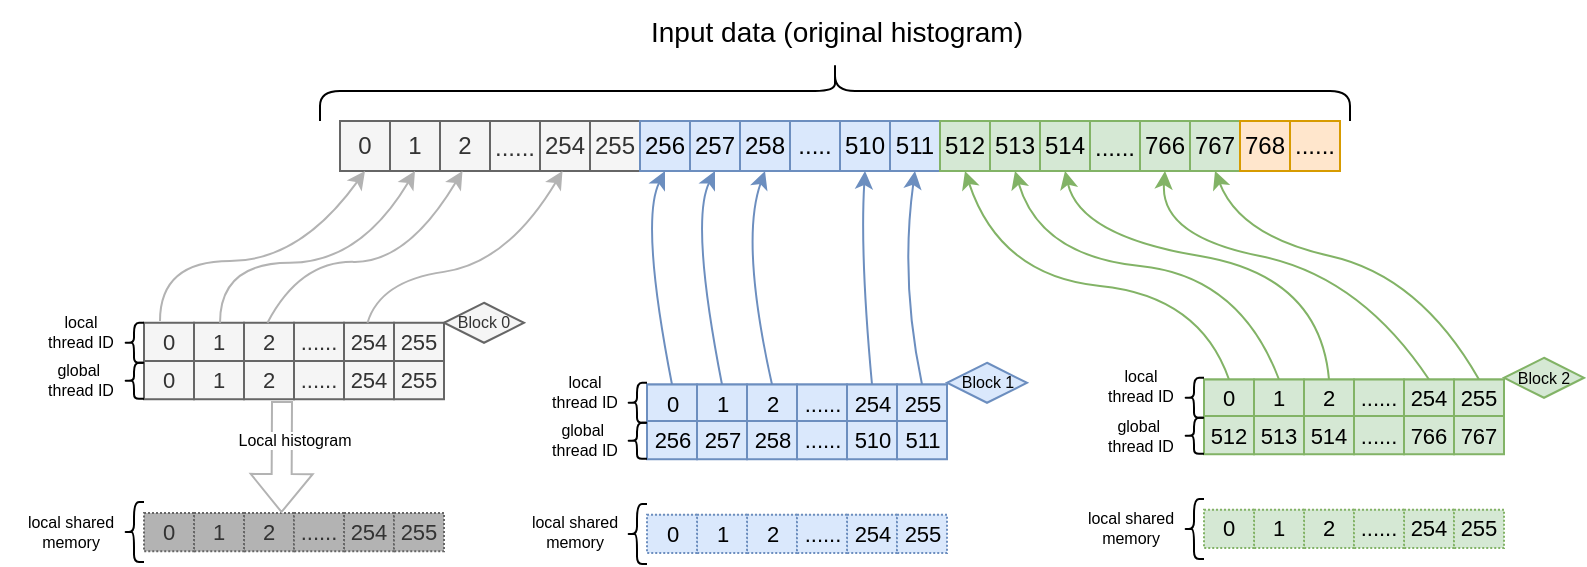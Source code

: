 <mxfile version="20.7.4" type="device"><diagram id="g8fCPnymmAl6bFuNVs0w" name="Page-1"><mxGraphModel dx="1221" dy="1207" grid="1" gridSize="10" guides="1" tooltips="1" connect="1" arrows="1" fold="1" page="1" pageScale="1" pageWidth="850" pageHeight="1100" math="0" shadow="0"><root><mxCell id="0"/><mxCell id="1" parent="0"/><mxCell id="rX6C9lh7tqwxPZPeRcVo-26" value="254" style="rounded=0;whiteSpace=wrap;html=1;container=0;fillColor=#f5f5f5;fontColor=#333333;strokeColor=#666666;" vertex="1" parent="1"><mxGeometry x="300" y="162.5" width="25" height="25" as="geometry"/></mxCell><mxCell id="rX6C9lh7tqwxPZPeRcVo-27" value="255" style="rounded=0;whiteSpace=wrap;html=1;container=0;fillColor=#f5f5f5;fontColor=#333333;strokeColor=#666666;" vertex="1" parent="1"><mxGeometry x="325" y="162.5" width="25" height="25" as="geometry"/></mxCell><mxCell id="rX6C9lh7tqwxPZPeRcVo-14" value="2" style="rounded=0;whiteSpace=wrap;html=1;container=0;fillColor=#f5f5f5;fontColor=#333333;strokeColor=#666666;" vertex="1" parent="1"><mxGeometry x="250" y="162.5" width="25" height="25" as="geometry"/></mxCell><mxCell id="rX6C9lh7tqwxPZPeRcVo-18" value="1" style="rounded=0;whiteSpace=wrap;html=1;container=0;fillColor=#f5f5f5;fontColor=#333333;strokeColor=#666666;" vertex="1" parent="1"><mxGeometry x="225" y="162.5" width="25" height="25" as="geometry"/></mxCell><mxCell id="rX6C9lh7tqwxPZPeRcVo-29" value="&lt;font style=&quot;font-size: 12px;&quot;&gt;......&lt;/font&gt;" style="rounded=0;whiteSpace=wrap;html=1;fontSize=17;fillColor=#f5f5f5;fontColor=#333333;strokeColor=#666666;" vertex="1" parent="1"><mxGeometry x="275" y="162.5" width="25" height="25" as="geometry"/></mxCell><mxCell id="rX6C9lh7tqwxPZPeRcVo-31" value="0" style="rounded=0;whiteSpace=wrap;html=1;container=0;fillColor=#f5f5f5;fontColor=#333333;strokeColor=#666666;" vertex="1" parent="1"><mxGeometry x="200" y="162.5" width="25" height="25" as="geometry"/></mxCell><mxCell id="rX6C9lh7tqwxPZPeRcVo-32" value="258" style="rounded=0;whiteSpace=wrap;html=1;container=0;fillColor=#dae8fc;strokeColor=#6c8ebf;" vertex="1" parent="1"><mxGeometry x="400" y="162.5" width="25" height="25" as="geometry"/></mxCell><mxCell id="rX6C9lh7tqwxPZPeRcVo-33" value="....." style="rounded=0;whiteSpace=wrap;html=1;container=0;fillColor=#dae8fc;strokeColor=#6c8ebf;" vertex="1" parent="1"><mxGeometry x="425" y="162.5" width="25" height="25" as="geometry"/></mxCell><mxCell id="rX6C9lh7tqwxPZPeRcVo-34" value="257" style="rounded=0;whiteSpace=wrap;html=1;container=0;fillColor=#dae8fc;strokeColor=#6c8ebf;" vertex="1" parent="1"><mxGeometry x="375" y="162.5" width="25" height="25" as="geometry"/></mxCell><mxCell id="rX6C9lh7tqwxPZPeRcVo-35" value="256" style="rounded=0;whiteSpace=wrap;html=1;container=0;fillColor=#dae8fc;strokeColor=#6c8ebf;" vertex="1" parent="1"><mxGeometry x="350" y="162.5" width="25" height="25" as="geometry"/></mxCell><mxCell id="rX6C9lh7tqwxPZPeRcVo-36" value="510" style="rounded=0;whiteSpace=wrap;html=1;container=0;fillColor=#dae8fc;strokeColor=#6c8ebf;" vertex="1" parent="1"><mxGeometry x="450" y="162.5" width="25" height="25" as="geometry"/></mxCell><mxCell id="rX6C9lh7tqwxPZPeRcVo-37" value="511" style="rounded=0;whiteSpace=wrap;html=1;container=0;fillColor=#dae8fc;strokeColor=#6c8ebf;" vertex="1" parent="1"><mxGeometry x="475" y="162.5" width="25" height="25" as="geometry"/></mxCell><mxCell id="rX6C9lh7tqwxPZPeRcVo-38" value="766" style="rounded=0;whiteSpace=wrap;html=1;container=0;fillColor=#d5e8d4;strokeColor=#82b366;" vertex="1" parent="1"><mxGeometry x="600" y="162.5" width="25" height="25" as="geometry"/></mxCell><mxCell id="rX6C9lh7tqwxPZPeRcVo-39" value="767" style="rounded=0;whiteSpace=wrap;html=1;container=0;fillColor=#d5e8d4;strokeColor=#82b366;" vertex="1" parent="1"><mxGeometry x="625" y="162.5" width="25" height="25" as="geometry"/></mxCell><mxCell id="rX6C9lh7tqwxPZPeRcVo-40" value="514" style="rounded=0;whiteSpace=wrap;html=1;container=0;fillColor=#d5e8d4;strokeColor=#82b366;" vertex="1" parent="1"><mxGeometry x="550" y="162.5" width="25" height="25" as="geometry"/></mxCell><mxCell id="rX6C9lh7tqwxPZPeRcVo-41" value="513" style="rounded=0;whiteSpace=wrap;html=1;container=0;fillColor=#d5e8d4;strokeColor=#82b366;" vertex="1" parent="1"><mxGeometry x="525" y="162.5" width="25" height="25" as="geometry"/></mxCell><mxCell id="rX6C9lh7tqwxPZPeRcVo-42" value="&lt;font style=&quot;font-size: 12px;&quot;&gt;......&lt;/font&gt;" style="rounded=0;whiteSpace=wrap;html=1;fontSize=17;fillColor=#d5e8d4;strokeColor=#82b366;" vertex="1" parent="1"><mxGeometry x="575" y="162.5" width="25" height="25" as="geometry"/></mxCell><mxCell id="rX6C9lh7tqwxPZPeRcVo-43" value="512" style="rounded=0;whiteSpace=wrap;html=1;container=0;fillColor=#d5e8d4;strokeColor=#82b366;" vertex="1" parent="1"><mxGeometry x="500" y="162.5" width="25" height="25" as="geometry"/></mxCell><mxCell id="rX6C9lh7tqwxPZPeRcVo-44" value="768" style="rounded=0;whiteSpace=wrap;html=1;container=0;fillColor=#ffe6cc;strokeColor=#d79b00;" vertex="1" parent="1"><mxGeometry x="650" y="162.5" width="25" height="25" as="geometry"/></mxCell><mxCell id="rX6C9lh7tqwxPZPeRcVo-45" value="......" style="rounded=0;whiteSpace=wrap;html=1;container=0;fillColor=#ffe6cc;strokeColor=#d79b00;" vertex="1" parent="1"><mxGeometry x="675" y="162.5" width="25" height="25" as="geometry"/></mxCell><mxCell id="rX6C9lh7tqwxPZPeRcVo-62" value="" style="shape=curlyBracket;whiteSpace=wrap;html=1;rounded=1;labelPosition=left;verticalLabelPosition=middle;align=right;verticalAlign=middle;fontSize=7;rotation=90;" vertex="1" parent="1"><mxGeometry x="432.5" y="-110" width="30" height="515" as="geometry"/></mxCell><mxCell id="rX6C9lh7tqwxPZPeRcVo-63" value="Input data (original histogram)" style="text;html=1;align=center;verticalAlign=middle;resizable=0;points=[];autosize=1;strokeColor=none;fillColor=none;fontSize=14;" vertex="1" parent="1"><mxGeometry x="342.5" y="102.5" width="210" height="30" as="geometry"/></mxCell><mxCell id="rX6C9lh7tqwxPZPeRcVo-66" value="" style="group;fontSize=11;" vertex="1" connectable="0" parent="1"><mxGeometry x="102" y="263.38" width="150" height="19.12" as="geometry"/></mxCell><mxCell id="rX6C9lh7tqwxPZPeRcVo-52" value="254" style="rounded=0;whiteSpace=wrap;html=1;container=0;fillColor=#f5f5f5;fontColor=#333333;strokeColor=#666666;fontSize=11;" vertex="1" parent="rX6C9lh7tqwxPZPeRcVo-66"><mxGeometry x="100.0" width="25.0" height="19.12" as="geometry"/></mxCell><mxCell id="rX6C9lh7tqwxPZPeRcVo-53" value="255" style="rounded=0;whiteSpace=wrap;html=1;container=0;fillColor=#f5f5f5;fontColor=#333333;strokeColor=#666666;fontSize=11;" vertex="1" parent="rX6C9lh7tqwxPZPeRcVo-66"><mxGeometry x="125.0" width="25.0" height="19.12" as="geometry"/></mxCell><mxCell id="rX6C9lh7tqwxPZPeRcVo-54" value="2" style="rounded=0;whiteSpace=wrap;html=1;container=0;fillColor=#f5f5f5;fontColor=#333333;strokeColor=#666666;fontSize=11;" vertex="1" parent="rX6C9lh7tqwxPZPeRcVo-66"><mxGeometry x="50.0" width="25.0" height="19.12" as="geometry"/></mxCell><mxCell id="rX6C9lh7tqwxPZPeRcVo-55" value="1" style="rounded=0;whiteSpace=wrap;html=1;container=0;fillColor=#f5f5f5;fontColor=#333333;strokeColor=#666666;fontSize=11;" vertex="1" parent="rX6C9lh7tqwxPZPeRcVo-66"><mxGeometry x="25.0" width="25.0" height="19.12" as="geometry"/></mxCell><mxCell id="rX6C9lh7tqwxPZPeRcVo-56" value="&lt;font style=&quot;font-size: 11px;&quot;&gt;......&lt;/font&gt;" style="rounded=0;whiteSpace=wrap;html=1;fontSize=11;fillColor=#f5f5f5;fontColor=#333333;strokeColor=#666666;container=0;" vertex="1" parent="rX6C9lh7tqwxPZPeRcVo-66"><mxGeometry x="75.0" width="25.0" height="19.12" as="geometry"/></mxCell><mxCell id="rX6C9lh7tqwxPZPeRcVo-57" value="0" style="rounded=0;whiteSpace=wrap;html=1;container=0;fillColor=#f5f5f5;fontColor=#333333;strokeColor=#666666;fontSize=11;" vertex="1" parent="rX6C9lh7tqwxPZPeRcVo-66"><mxGeometry width="25.0" height="19.12" as="geometry"/></mxCell><mxCell id="rX6C9lh7tqwxPZPeRcVo-67" value="Block 0" style="rhombus;whiteSpace=wrap;html=1;fontSize=8;fillColor=#f5f5f5;fontColor=#333333;strokeColor=#666666;" vertex="1" parent="1"><mxGeometry x="252" y="253.38" width="40" height="20" as="geometry"/></mxCell><mxCell id="rX6C9lh7tqwxPZPeRcVo-69" value="" style="shape=curlyBracket;whiteSpace=wrap;html=1;rounded=1;labelPosition=left;verticalLabelPosition=middle;align=right;verticalAlign=middle;fontSize=8;size=0.5;" vertex="1" parent="1"><mxGeometry x="92" y="263.38" width="10" height="20" as="geometry"/></mxCell><mxCell id="rX6C9lh7tqwxPZPeRcVo-70" value="local&lt;br&gt;thread ID" style="text;html=1;align=center;verticalAlign=middle;resizable=0;points=[];autosize=1;strokeColor=none;fillColor=none;fontSize=8;" vertex="1" parent="1"><mxGeometry x="40" y="252.5" width="60" height="30" as="geometry"/></mxCell><mxCell id="rX6C9lh7tqwxPZPeRcVo-72" value="" style="group;fontSize=11;dashed=1;dashPattern=1 1;fillColor=#B3B3B3;rounded=1;" vertex="1" connectable="0" parent="1"><mxGeometry x="102" y="358.5" width="150" height="19.12" as="geometry"/></mxCell><mxCell id="rX6C9lh7tqwxPZPeRcVo-73" value="254" style="rounded=0;whiteSpace=wrap;html=1;container=0;fillColor=#B3B3B3;fontColor=#333333;strokeColor=#666666;fontSize=11;dashed=1;dashPattern=1 1;" vertex="1" parent="rX6C9lh7tqwxPZPeRcVo-72"><mxGeometry x="100.0" width="25.0" height="19.12" as="geometry"/></mxCell><mxCell id="rX6C9lh7tqwxPZPeRcVo-74" value="255" style="rounded=0;whiteSpace=wrap;html=1;container=0;fillColor=#B3B3B3;fontColor=#333333;strokeColor=#666666;fontSize=11;dashed=1;dashPattern=1 1;" vertex="1" parent="rX6C9lh7tqwxPZPeRcVo-72"><mxGeometry x="125.0" width="25.0" height="19.12" as="geometry"/></mxCell><mxCell id="rX6C9lh7tqwxPZPeRcVo-75" value="2" style="rounded=0;whiteSpace=wrap;html=1;container=0;fillColor=#B3B3B3;fontColor=#333333;strokeColor=#666666;fontSize=11;dashed=1;dashPattern=1 1;" vertex="1" parent="rX6C9lh7tqwxPZPeRcVo-72"><mxGeometry x="50.0" width="25.0" height="19.12" as="geometry"/></mxCell><mxCell id="rX6C9lh7tqwxPZPeRcVo-76" value="1" style="rounded=0;whiteSpace=wrap;html=1;container=0;fillColor=#B3B3B3;fontColor=#333333;strokeColor=#666666;fontSize=11;dashed=1;dashPattern=1 1;" vertex="1" parent="rX6C9lh7tqwxPZPeRcVo-72"><mxGeometry x="25.0" width="25.0" height="19.12" as="geometry"/></mxCell><mxCell id="rX6C9lh7tqwxPZPeRcVo-77" value="&lt;font style=&quot;font-size: 11px;&quot;&gt;......&lt;/font&gt;" style="rounded=0;whiteSpace=wrap;html=1;fontSize=11;fillColor=#B3B3B3;fontColor=#333333;strokeColor=#666666;container=0;dashed=1;dashPattern=1 1;" vertex="1" parent="rX6C9lh7tqwxPZPeRcVo-72"><mxGeometry x="75.0" width="25.0" height="19.12" as="geometry"/></mxCell><mxCell id="rX6C9lh7tqwxPZPeRcVo-78" value="0" style="rounded=0;whiteSpace=wrap;html=1;container=0;fillColor=#B3B3B3;fontColor=#333333;strokeColor=#666666;fontSize=11;dashed=1;dashPattern=1 1;" vertex="1" parent="rX6C9lh7tqwxPZPeRcVo-72"><mxGeometry width="25.0" height="19.12" as="geometry"/></mxCell><mxCell id="rX6C9lh7tqwxPZPeRcVo-79" value="" style="shape=curlyBracket;whiteSpace=wrap;html=1;rounded=1;labelPosition=left;verticalLabelPosition=middle;align=right;verticalAlign=middle;fontSize=8;size=0.5;" vertex="1" parent="1"><mxGeometry x="92" y="353.06" width="10" height="30" as="geometry"/></mxCell><mxCell id="rX6C9lh7tqwxPZPeRcVo-80" value="local shared &lt;br&gt;memory" style="text;html=1;align=center;verticalAlign=middle;resizable=0;points=[];autosize=1;strokeColor=none;fillColor=none;fontSize=8;" vertex="1" parent="1"><mxGeometry x="30" y="352.5" width="70" height="30" as="geometry"/></mxCell><mxCell id="rX6C9lh7tqwxPZPeRcVo-81" value="" style="group;fontSize=11;" vertex="1" connectable="0" parent="1"><mxGeometry x="102" y="282.5" width="150" height="19.12" as="geometry"/></mxCell><mxCell id="rX6C9lh7tqwxPZPeRcVo-82" value="254" style="rounded=0;whiteSpace=wrap;html=1;container=0;fillColor=#f5f5f5;fontColor=#333333;strokeColor=#666666;fontSize=11;" vertex="1" parent="rX6C9lh7tqwxPZPeRcVo-81"><mxGeometry x="100.0" width="25.0" height="19.12" as="geometry"/></mxCell><mxCell id="rX6C9lh7tqwxPZPeRcVo-83" value="255" style="rounded=0;whiteSpace=wrap;html=1;container=0;fillColor=#f5f5f5;fontColor=#333333;strokeColor=#666666;fontSize=11;" vertex="1" parent="rX6C9lh7tqwxPZPeRcVo-81"><mxGeometry x="125.0" width="25.0" height="19.12" as="geometry"/></mxCell><mxCell id="rX6C9lh7tqwxPZPeRcVo-84" value="2" style="rounded=0;whiteSpace=wrap;html=1;container=0;fillColor=#f5f5f5;fontColor=#333333;strokeColor=#666666;fontSize=11;" vertex="1" parent="rX6C9lh7tqwxPZPeRcVo-81"><mxGeometry x="50.0" width="25.0" height="19.12" as="geometry"/></mxCell><mxCell id="rX6C9lh7tqwxPZPeRcVo-85" value="1" style="rounded=0;whiteSpace=wrap;html=1;container=0;fillColor=#f5f5f5;fontColor=#333333;strokeColor=#666666;fontSize=11;" vertex="1" parent="rX6C9lh7tqwxPZPeRcVo-81"><mxGeometry x="25.0" width="25.0" height="19.12" as="geometry"/></mxCell><mxCell id="rX6C9lh7tqwxPZPeRcVo-86" value="&lt;font style=&quot;font-size: 11px;&quot;&gt;......&lt;/font&gt;" style="rounded=0;whiteSpace=wrap;html=1;fontSize=11;fillColor=#f5f5f5;fontColor=#333333;strokeColor=#666666;container=0;" vertex="1" parent="rX6C9lh7tqwxPZPeRcVo-81"><mxGeometry x="75.0" width="25.0" height="19.12" as="geometry"/></mxCell><mxCell id="rX6C9lh7tqwxPZPeRcVo-87" value="0" style="rounded=0;whiteSpace=wrap;html=1;container=0;fillColor=#f5f5f5;fontColor=#333333;strokeColor=#666666;fontSize=11;" vertex="1" parent="rX6C9lh7tqwxPZPeRcVo-81"><mxGeometry width="25.0" height="19.12" as="geometry"/></mxCell><mxCell id="rX6C9lh7tqwxPZPeRcVo-89" value="" style="shape=curlyBracket;whiteSpace=wrap;html=1;rounded=1;labelPosition=left;verticalLabelPosition=middle;align=right;verticalAlign=middle;fontSize=8;size=0.5;" vertex="1" parent="1"><mxGeometry x="92" y="283.38" width="10" height="18" as="geometry"/></mxCell><mxCell id="rX6C9lh7tqwxPZPeRcVo-90" value="global&amp;nbsp;&lt;br&gt;thread ID" style="text;html=1;align=center;verticalAlign=middle;resizable=0;points=[];autosize=1;strokeColor=none;fillColor=none;fontSize=8;" vertex="1" parent="1"><mxGeometry x="40" y="277.06" width="60" height="30" as="geometry"/></mxCell><mxCell id="rX6C9lh7tqwxPZPeRcVo-91" value="" style="group;fontSize=11;fillColor=#dae8fc;strokeColor=#6c8ebf;" vertex="1" connectable="0" parent="1"><mxGeometry x="353.5" y="294.26" width="150" height="19.12" as="geometry"/></mxCell><mxCell id="rX6C9lh7tqwxPZPeRcVo-92" value="254" style="rounded=0;whiteSpace=wrap;html=1;container=0;fillColor=#dae8fc;strokeColor=#6c8ebf;fontSize=11;" vertex="1" parent="rX6C9lh7tqwxPZPeRcVo-91"><mxGeometry x="100.0" width="25.0" height="19.12" as="geometry"/></mxCell><mxCell id="rX6C9lh7tqwxPZPeRcVo-93" value="255" style="rounded=0;whiteSpace=wrap;html=1;container=0;fillColor=#dae8fc;strokeColor=#6c8ebf;fontSize=11;" vertex="1" parent="rX6C9lh7tqwxPZPeRcVo-91"><mxGeometry x="125.0" width="25.0" height="19.12" as="geometry"/></mxCell><mxCell id="rX6C9lh7tqwxPZPeRcVo-94" value="2" style="rounded=0;whiteSpace=wrap;html=1;container=0;fillColor=#dae8fc;strokeColor=#6c8ebf;fontSize=11;" vertex="1" parent="rX6C9lh7tqwxPZPeRcVo-91"><mxGeometry x="50.0" width="25.0" height="19.12" as="geometry"/></mxCell><mxCell id="rX6C9lh7tqwxPZPeRcVo-95" value="1" style="rounded=0;whiteSpace=wrap;html=1;container=0;fillColor=#dae8fc;strokeColor=#6c8ebf;fontSize=11;" vertex="1" parent="rX6C9lh7tqwxPZPeRcVo-91"><mxGeometry x="25.0" width="25.0" height="19.12" as="geometry"/></mxCell><mxCell id="rX6C9lh7tqwxPZPeRcVo-96" value="&lt;font style=&quot;font-size: 11px;&quot;&gt;......&lt;/font&gt;" style="rounded=0;whiteSpace=wrap;html=1;fontSize=11;fillColor=#dae8fc;strokeColor=#6c8ebf;container=0;" vertex="1" parent="rX6C9lh7tqwxPZPeRcVo-91"><mxGeometry x="75.0" width="25.0" height="19.12" as="geometry"/></mxCell><mxCell id="rX6C9lh7tqwxPZPeRcVo-97" value="0" style="rounded=0;whiteSpace=wrap;html=1;container=0;fillColor=#dae8fc;strokeColor=#6c8ebf;fontSize=11;" vertex="1" parent="rX6C9lh7tqwxPZPeRcVo-91"><mxGeometry width="25.0" height="19.12" as="geometry"/></mxCell><mxCell id="rX6C9lh7tqwxPZPeRcVo-98" value="Block 1" style="rhombus;whiteSpace=wrap;html=1;fontSize=8;fillColor=#dae8fc;strokeColor=#6c8ebf;" vertex="1" parent="1"><mxGeometry x="503.5" y="283.38" width="40" height="20" as="geometry"/></mxCell><mxCell id="rX6C9lh7tqwxPZPeRcVo-99" value="" style="shape=curlyBracket;whiteSpace=wrap;html=1;rounded=1;labelPosition=left;verticalLabelPosition=middle;align=right;verticalAlign=middle;fontSize=8;size=0.5;" vertex="1" parent="1"><mxGeometry x="343.5" y="293.38" width="10" height="20" as="geometry"/></mxCell><mxCell id="rX6C9lh7tqwxPZPeRcVo-100" value="local&lt;br&gt;thread ID" style="text;html=1;align=center;verticalAlign=middle;resizable=0;points=[];autosize=1;strokeColor=none;fillColor=none;fontSize=8;" vertex="1" parent="1"><mxGeometry x="291.5" y="282.5" width="60" height="30" as="geometry"/></mxCell><mxCell id="rX6C9lh7tqwxPZPeRcVo-101" value="" style="group;fontSize=11;dashed=1;dashPattern=1 1;fillColor=#B3B3B3;rounded=1;" vertex="1" connectable="0" parent="1"><mxGeometry x="353.5" y="359.38" width="150" height="19.12" as="geometry"/></mxCell><mxCell id="rX6C9lh7tqwxPZPeRcVo-102" value="254" style="rounded=0;whiteSpace=wrap;html=1;container=0;fillColor=#dae8fc;strokeColor=#6c8ebf;fontSize=11;dashed=1;dashPattern=1 1;" vertex="1" parent="rX6C9lh7tqwxPZPeRcVo-101"><mxGeometry x="100.0" width="25.0" height="19.12" as="geometry"/></mxCell><mxCell id="rX6C9lh7tqwxPZPeRcVo-103" value="255" style="rounded=0;whiteSpace=wrap;html=1;container=0;fillColor=#dae8fc;strokeColor=#6c8ebf;fontSize=11;dashed=1;dashPattern=1 1;" vertex="1" parent="rX6C9lh7tqwxPZPeRcVo-101"><mxGeometry x="125.0" width="25.0" height="19.12" as="geometry"/></mxCell><mxCell id="rX6C9lh7tqwxPZPeRcVo-104" value="2" style="rounded=0;whiteSpace=wrap;html=1;container=0;fillColor=#dae8fc;strokeColor=#6c8ebf;fontSize=11;dashed=1;dashPattern=1 1;" vertex="1" parent="rX6C9lh7tqwxPZPeRcVo-101"><mxGeometry x="50.0" width="25.0" height="19.12" as="geometry"/></mxCell><mxCell id="rX6C9lh7tqwxPZPeRcVo-105" value="1" style="rounded=0;whiteSpace=wrap;html=1;container=0;fillColor=#dae8fc;strokeColor=#6c8ebf;fontSize=11;dashed=1;dashPattern=1 1;" vertex="1" parent="rX6C9lh7tqwxPZPeRcVo-101"><mxGeometry x="25.0" width="25.0" height="19.12" as="geometry"/></mxCell><mxCell id="rX6C9lh7tqwxPZPeRcVo-106" value="&lt;font style=&quot;font-size: 11px;&quot;&gt;......&lt;/font&gt;" style="rounded=0;whiteSpace=wrap;html=1;fontSize=11;fillColor=#dae8fc;strokeColor=#6c8ebf;container=0;dashed=1;dashPattern=1 1;" vertex="1" parent="rX6C9lh7tqwxPZPeRcVo-101"><mxGeometry x="75.0" width="25.0" height="19.12" as="geometry"/></mxCell><mxCell id="rX6C9lh7tqwxPZPeRcVo-107" value="0" style="rounded=0;whiteSpace=wrap;html=1;container=0;fillColor=#dae8fc;strokeColor=#6c8ebf;fontSize=11;dashed=1;dashPattern=1 1;" vertex="1" parent="rX6C9lh7tqwxPZPeRcVo-101"><mxGeometry width="25.0" height="19.12" as="geometry"/></mxCell><mxCell id="rX6C9lh7tqwxPZPeRcVo-108" value="" style="shape=curlyBracket;whiteSpace=wrap;html=1;rounded=1;labelPosition=left;verticalLabelPosition=middle;align=right;verticalAlign=middle;fontSize=8;size=0.5;" vertex="1" parent="1"><mxGeometry x="343.5" y="353.94" width="10" height="30" as="geometry"/></mxCell><mxCell id="rX6C9lh7tqwxPZPeRcVo-109" value="local shared &lt;br&gt;memory" style="text;html=1;align=center;verticalAlign=middle;resizable=0;points=[];autosize=1;strokeColor=none;fillColor=none;fontSize=8;" vertex="1" parent="1"><mxGeometry x="281.5" y="353.38" width="70" height="30" as="geometry"/></mxCell><mxCell id="rX6C9lh7tqwxPZPeRcVo-110" value="" style="group;fontSize=11;fillColor=#DAE8FC;strokeColor=none;" vertex="1" connectable="0" parent="1"><mxGeometry x="353.5" y="312.5" width="150" height="19.12" as="geometry"/></mxCell><mxCell id="rX6C9lh7tqwxPZPeRcVo-111" value="510" style="rounded=0;whiteSpace=wrap;html=1;container=0;fillColor=#dae8fc;strokeColor=#6c8ebf;fontSize=11;" vertex="1" parent="rX6C9lh7tqwxPZPeRcVo-110"><mxGeometry x="100.0" width="25.0" height="19.12" as="geometry"/></mxCell><mxCell id="rX6C9lh7tqwxPZPeRcVo-112" value="511" style="rounded=0;whiteSpace=wrap;html=1;container=0;fillColor=#dae8fc;strokeColor=#6c8ebf;fontSize=11;" vertex="1" parent="rX6C9lh7tqwxPZPeRcVo-110"><mxGeometry x="125.0" width="25.0" height="19.12" as="geometry"/></mxCell><mxCell id="rX6C9lh7tqwxPZPeRcVo-113" value="258" style="rounded=0;whiteSpace=wrap;html=1;container=0;fillColor=#dae8fc;strokeColor=#6c8ebf;fontSize=11;" vertex="1" parent="rX6C9lh7tqwxPZPeRcVo-110"><mxGeometry x="50.0" width="25.0" height="19.12" as="geometry"/></mxCell><mxCell id="rX6C9lh7tqwxPZPeRcVo-114" value="257" style="rounded=0;whiteSpace=wrap;html=1;container=0;fillColor=#dae8fc;strokeColor=#6c8ebf;fontSize=11;" vertex="1" parent="rX6C9lh7tqwxPZPeRcVo-110"><mxGeometry x="25.0" width="25.0" height="19.12" as="geometry"/></mxCell><mxCell id="rX6C9lh7tqwxPZPeRcVo-115" value="&lt;font style=&quot;font-size: 11px;&quot;&gt;......&lt;/font&gt;" style="rounded=0;whiteSpace=wrap;html=1;fontSize=11;fillColor=#dae8fc;strokeColor=#6c8ebf;container=0;" vertex="1" parent="rX6C9lh7tqwxPZPeRcVo-110"><mxGeometry x="75.0" width="25.0" height="19.12" as="geometry"/></mxCell><mxCell id="rX6C9lh7tqwxPZPeRcVo-116" value="256" style="rounded=0;whiteSpace=wrap;html=1;container=0;fillColor=#dae8fc;strokeColor=#6c8ebf;fontSize=11;" vertex="1" parent="rX6C9lh7tqwxPZPeRcVo-110"><mxGeometry width="25.0" height="19.12" as="geometry"/></mxCell><mxCell id="rX6C9lh7tqwxPZPeRcVo-117" value="" style="shape=curlyBracket;whiteSpace=wrap;html=1;rounded=1;labelPosition=left;verticalLabelPosition=middle;align=right;verticalAlign=middle;fontSize=8;size=0.5;" vertex="1" parent="1"><mxGeometry x="343.5" y="313.38" width="10" height="18" as="geometry"/></mxCell><mxCell id="rX6C9lh7tqwxPZPeRcVo-118" value="global&amp;nbsp;&lt;br&gt;thread ID" style="text;html=1;align=center;verticalAlign=middle;resizable=0;points=[];autosize=1;strokeColor=none;fillColor=none;fontSize=8;" vertex="1" parent="1"><mxGeometry x="291.5" y="307.06" width="60" height="30" as="geometry"/></mxCell><mxCell id="rX6C9lh7tqwxPZPeRcVo-119" value="" style="curved=1;endArrow=classic;html=1;rounded=0;strokeColor=#B3B3B3;fontSize=8;entryX=0.5;entryY=1;entryDx=0;entryDy=0;" edge="1" parent="1" target="rX6C9lh7tqwxPZPeRcVo-31"><mxGeometry width="50" height="50" relative="1" as="geometry"><mxPoint x="110" y="262.5" as="sourcePoint"/><mxPoint x="110" y="182.5" as="targetPoint"/><Array as="points"><mxPoint x="110" y="232.5"/><mxPoint x="180" y="232.5"/></Array></mxGeometry></mxCell><mxCell id="rX6C9lh7tqwxPZPeRcVo-120" value="" style="curved=1;endArrow=classic;html=1;rounded=0;strokeColor=#B3B3B3;fontSize=8;entryX=0.5;entryY=1;entryDx=0;entryDy=0;" edge="1" parent="1" target="rX6C9lh7tqwxPZPeRcVo-18"><mxGeometry width="50" height="50" relative="1" as="geometry"><mxPoint x="140" y="263.38" as="sourcePoint"/><mxPoint x="242.5" y="188.38" as="targetPoint"/><Array as="points"><mxPoint x="140" y="233.38"/><mxPoint x="210" y="233.38"/></Array></mxGeometry></mxCell><mxCell id="rX6C9lh7tqwxPZPeRcVo-121" value="" style="curved=1;endArrow=classic;html=1;rounded=0;strokeColor=#B3B3B3;fontSize=8;entryX=0.5;entryY=1;entryDx=0;entryDy=0;" edge="1" parent="1"><mxGeometry width="50" height="50" relative="1" as="geometry"><mxPoint x="163.75" y="263.38" as="sourcePoint"/><mxPoint x="261.25" y="187.5" as="targetPoint"/><Array as="points"><mxPoint x="180" y="232.5"/><mxPoint x="233.75" y="233.38"/></Array></mxGeometry></mxCell><mxCell id="rX6C9lh7tqwxPZPeRcVo-122" value="" style="curved=1;endArrow=classic;html=1;rounded=0;strokeColor=#B3B3B3;fontSize=8;entryX=0.5;entryY=1;entryDx=0;entryDy=0;" edge="1" parent="1"><mxGeometry width="50" height="50" relative="1" as="geometry"><mxPoint x="213.75" y="263.38" as="sourcePoint"/><mxPoint x="311.25" y="187.5" as="targetPoint"/><Array as="points"><mxPoint x="220" y="242.5"/><mxPoint x="283.75" y="233.38"/></Array></mxGeometry></mxCell><mxCell id="rX6C9lh7tqwxPZPeRcVo-124" value="" style="shape=flexArrow;endArrow=classic;html=1;rounded=0;strokeColor=#B3B3B3;fontSize=8;entryX=0.75;entryY=0;entryDx=0;entryDy=0;" edge="1" parent="1" target="rX6C9lh7tqwxPZPeRcVo-75"><mxGeometry width="50" height="50" relative="1" as="geometry"><mxPoint x="171" y="302.5" as="sourcePoint"/><mxPoint x="280" y="252.5" as="targetPoint"/></mxGeometry></mxCell><mxCell id="rX6C9lh7tqwxPZPeRcVo-125" value="Local histogram" style="edgeLabel;html=1;align=center;verticalAlign=middle;resizable=0;points=[];fontSize=8;" vertex="1" connectable="0" parent="rX6C9lh7tqwxPZPeRcVo-124"><mxGeometry x="-0.279" y="-1" relative="1" as="geometry"><mxPoint x="7" y="-1" as="offset"/></mxGeometry></mxCell><mxCell id="rX6C9lh7tqwxPZPeRcVo-126" value="" style="curved=1;endArrow=classic;html=1;rounded=0;strokeColor=#6c8ebf;fontSize=8;entryX=0.5;entryY=1;entryDx=0;entryDy=0;fillColor=#dae8fc;exitX=0.5;exitY=0;exitDx=0;exitDy=0;" edge="1" parent="1" source="rX6C9lh7tqwxPZPeRcVo-97" target="rX6C9lh7tqwxPZPeRcVo-35"><mxGeometry width="50" height="50" relative="1" as="geometry"><mxPoint x="380" y="292.5" as="sourcePoint"/><mxPoint x="400" y="212.5" as="targetPoint"/><Array as="points"><mxPoint x="350" y="212.5"/></Array></mxGeometry></mxCell><mxCell id="rX6C9lh7tqwxPZPeRcVo-127" value="" style="curved=1;endArrow=classic;html=1;rounded=0;strokeColor=#6c8ebf;fontSize=8;entryX=0.5;entryY=1;entryDx=0;entryDy=0;fillColor=#dae8fc;exitX=0.5;exitY=0;exitDx=0;exitDy=0;" edge="1" parent="1" source="rX6C9lh7tqwxPZPeRcVo-95" target="rX6C9lh7tqwxPZPeRcVo-34"><mxGeometry width="50" height="50" relative="1" as="geometry"><mxPoint x="405" y="292.5" as="sourcePoint"/><mxPoint x="387.5" y="187.5" as="targetPoint"/><Array as="points"><mxPoint x="375" y="212.5"/></Array></mxGeometry></mxCell><mxCell id="rX6C9lh7tqwxPZPeRcVo-128" value="" style="curved=1;endArrow=classic;html=1;rounded=0;strokeColor=#6c8ebf;fontSize=8;entryX=0.5;entryY=1;entryDx=0;entryDy=0;fillColor=#dae8fc;exitX=0.5;exitY=0;exitDx=0;exitDy=0;" edge="1" parent="1" source="rX6C9lh7tqwxPZPeRcVo-94" target="rX6C9lh7tqwxPZPeRcVo-32"><mxGeometry width="50" height="50" relative="1" as="geometry"><mxPoint x="419.5" y="304.26" as="sourcePoint"/><mxPoint x="397.5" y="197.5" as="targetPoint"/><Array as="points"><mxPoint x="400" y="222.5"/></Array></mxGeometry></mxCell><mxCell id="rX6C9lh7tqwxPZPeRcVo-129" value="" style="curved=1;endArrow=classic;html=1;rounded=0;strokeColor=#6c8ebf;fontSize=8;entryX=0.5;entryY=1;entryDx=0;entryDy=0;fillColor=#dae8fc;exitX=0.5;exitY=0;exitDx=0;exitDy=0;" edge="1" parent="1" source="rX6C9lh7tqwxPZPeRcVo-92" target="rX6C9lh7tqwxPZPeRcVo-36"><mxGeometry width="50" height="50" relative="1" as="geometry"><mxPoint x="479.75" y="301.38" as="sourcePoint"/><mxPoint x="457.75" y="194.62" as="targetPoint"/><Array as="points"><mxPoint x="460" y="229.5"/></Array></mxGeometry></mxCell><mxCell id="rX6C9lh7tqwxPZPeRcVo-130" value="" style="curved=1;endArrow=classic;html=1;rounded=0;strokeColor=#6c8ebf;fontSize=8;entryX=0.5;entryY=1;entryDx=0;entryDy=0;fillColor=#dae8fc;exitX=0.5;exitY=0;exitDx=0;exitDy=0;" edge="1" parent="1" source="rX6C9lh7tqwxPZPeRcVo-93" target="rX6C9lh7tqwxPZPeRcVo-37"><mxGeometry width="50" height="50" relative="1" as="geometry"><mxPoint x="494.5" y="304.26" as="sourcePoint"/><mxPoint x="472.5" y="197.5" as="targetPoint"/><Array as="points"><mxPoint x="480" y="242.5"/></Array></mxGeometry></mxCell><mxCell id="rX6C9lh7tqwxPZPeRcVo-131" value="" style="group;fontSize=11;fillColor=#d5e8d4;strokeColor=#82b366;" vertex="1" connectable="0" parent="1"><mxGeometry x="632" y="291.76" width="150" height="19.12" as="geometry"/></mxCell><mxCell id="rX6C9lh7tqwxPZPeRcVo-132" value="254" style="rounded=0;whiteSpace=wrap;html=1;container=0;fillColor=#d5e8d4;strokeColor=#82b366;fontSize=11;" vertex="1" parent="rX6C9lh7tqwxPZPeRcVo-131"><mxGeometry x="100.0" width="25.0" height="19.12" as="geometry"/></mxCell><mxCell id="rX6C9lh7tqwxPZPeRcVo-133" value="255" style="rounded=0;whiteSpace=wrap;html=1;container=0;fillColor=#d5e8d4;strokeColor=#82b366;fontSize=11;" vertex="1" parent="rX6C9lh7tqwxPZPeRcVo-131"><mxGeometry x="125.0" width="25.0" height="19.12" as="geometry"/></mxCell><mxCell id="rX6C9lh7tqwxPZPeRcVo-134" value="2" style="rounded=0;whiteSpace=wrap;html=1;container=0;fillColor=#d5e8d4;strokeColor=#82b366;fontSize=11;" vertex="1" parent="rX6C9lh7tqwxPZPeRcVo-131"><mxGeometry x="50.0" width="25.0" height="19.12" as="geometry"/></mxCell><mxCell id="rX6C9lh7tqwxPZPeRcVo-135" value="1" style="rounded=0;whiteSpace=wrap;html=1;container=0;fillColor=#d5e8d4;strokeColor=#82b366;fontSize=11;" vertex="1" parent="rX6C9lh7tqwxPZPeRcVo-131"><mxGeometry x="25.0" width="25.0" height="19.12" as="geometry"/></mxCell><mxCell id="rX6C9lh7tqwxPZPeRcVo-136" value="&lt;font style=&quot;font-size: 11px;&quot;&gt;......&lt;/font&gt;" style="rounded=0;whiteSpace=wrap;html=1;fontSize=11;fillColor=#d5e8d4;strokeColor=#82b366;container=0;" vertex="1" parent="rX6C9lh7tqwxPZPeRcVo-131"><mxGeometry x="75.0" width="25.0" height="19.12" as="geometry"/></mxCell><mxCell id="rX6C9lh7tqwxPZPeRcVo-137" value="0" style="rounded=0;whiteSpace=wrap;html=1;container=0;fillColor=#d5e8d4;strokeColor=#82b366;fontSize=11;" vertex="1" parent="rX6C9lh7tqwxPZPeRcVo-131"><mxGeometry width="25.0" height="19.12" as="geometry"/></mxCell><mxCell id="rX6C9lh7tqwxPZPeRcVo-138" value="Block 2" style="rhombus;whiteSpace=wrap;html=1;fontSize=8;fillColor=#d5e8d4;strokeColor=#82b366;" vertex="1" parent="1"><mxGeometry x="782" y="280.88" width="40" height="20" as="geometry"/></mxCell><mxCell id="rX6C9lh7tqwxPZPeRcVo-139" value="" style="shape=curlyBracket;whiteSpace=wrap;html=1;rounded=1;labelPosition=left;verticalLabelPosition=middle;align=right;verticalAlign=middle;fontSize=8;size=0.5;" vertex="1" parent="1"><mxGeometry x="622" y="290.88" width="10" height="20" as="geometry"/></mxCell><mxCell id="rX6C9lh7tqwxPZPeRcVo-140" value="local&lt;br&gt;thread ID" style="text;html=1;align=center;verticalAlign=middle;resizable=0;points=[];autosize=1;strokeColor=none;fillColor=none;fontSize=8;" vertex="1" parent="1"><mxGeometry x="570" y="280" width="60" height="30" as="geometry"/></mxCell><mxCell id="rX6C9lh7tqwxPZPeRcVo-141" value="" style="group;fontSize=11;dashed=1;dashPattern=1 1;fillColor=#B3B3B3;rounded=1;" vertex="1" connectable="0" parent="1"><mxGeometry x="632" y="356.88" width="150" height="19.12" as="geometry"/></mxCell><mxCell id="rX6C9lh7tqwxPZPeRcVo-142" value="254" style="rounded=0;whiteSpace=wrap;html=1;container=0;fillColor=#d5e8d4;strokeColor=#82b366;fontSize=11;dashed=1;dashPattern=1 1;" vertex="1" parent="rX6C9lh7tqwxPZPeRcVo-141"><mxGeometry x="100.0" width="25.0" height="19.12" as="geometry"/></mxCell><mxCell id="rX6C9lh7tqwxPZPeRcVo-143" value="255" style="rounded=0;whiteSpace=wrap;html=1;container=0;fillColor=#d5e8d4;strokeColor=#82b366;fontSize=11;dashed=1;dashPattern=1 1;" vertex="1" parent="rX6C9lh7tqwxPZPeRcVo-141"><mxGeometry x="125.0" width="25.0" height="19.12" as="geometry"/></mxCell><mxCell id="rX6C9lh7tqwxPZPeRcVo-144" value="2" style="rounded=0;whiteSpace=wrap;html=1;container=0;fillColor=#d5e8d4;strokeColor=#82b366;fontSize=11;dashed=1;dashPattern=1 1;" vertex="1" parent="rX6C9lh7tqwxPZPeRcVo-141"><mxGeometry x="50.0" width="25.0" height="19.12" as="geometry"/></mxCell><mxCell id="rX6C9lh7tqwxPZPeRcVo-145" value="1" style="rounded=0;whiteSpace=wrap;html=1;container=0;fillColor=#d5e8d4;strokeColor=#82b366;fontSize=11;dashed=1;dashPattern=1 1;" vertex="1" parent="rX6C9lh7tqwxPZPeRcVo-141"><mxGeometry x="25.0" width="25.0" height="19.12" as="geometry"/></mxCell><mxCell id="rX6C9lh7tqwxPZPeRcVo-146" value="&lt;font style=&quot;font-size: 11px;&quot;&gt;......&lt;/font&gt;" style="rounded=0;whiteSpace=wrap;html=1;fontSize=11;fillColor=#d5e8d4;strokeColor=#82b366;container=0;dashed=1;dashPattern=1 1;" vertex="1" parent="rX6C9lh7tqwxPZPeRcVo-141"><mxGeometry x="75.0" width="25.0" height="19.12" as="geometry"/></mxCell><mxCell id="rX6C9lh7tqwxPZPeRcVo-147" value="0" style="rounded=0;whiteSpace=wrap;html=1;container=0;fillColor=#d5e8d4;strokeColor=#82b366;fontSize=11;dashed=1;dashPattern=1 1;" vertex="1" parent="rX6C9lh7tqwxPZPeRcVo-141"><mxGeometry width="25.0" height="19.12" as="geometry"/></mxCell><mxCell id="rX6C9lh7tqwxPZPeRcVo-148" value="" style="shape=curlyBracket;whiteSpace=wrap;html=1;rounded=1;labelPosition=left;verticalLabelPosition=middle;align=right;verticalAlign=middle;fontSize=8;size=0.5;" vertex="1" parent="1"><mxGeometry x="622" y="351.44" width="10" height="30" as="geometry"/></mxCell><mxCell id="rX6C9lh7tqwxPZPeRcVo-149" value="local shared &lt;br&gt;memory" style="text;html=1;align=center;verticalAlign=middle;resizable=0;points=[];autosize=1;strokeColor=none;fillColor=none;fontSize=8;" vertex="1" parent="1"><mxGeometry x="560" y="350.88" width="70" height="30" as="geometry"/></mxCell><mxCell id="rX6C9lh7tqwxPZPeRcVo-150" value="" style="group;fontSize=11;fillColor=#DAE8FC;strokeColor=none;" vertex="1" connectable="0" parent="1"><mxGeometry x="632" y="310" width="150" height="19.12" as="geometry"/></mxCell><mxCell id="rX6C9lh7tqwxPZPeRcVo-151" value="766" style="rounded=0;whiteSpace=wrap;html=1;container=0;fillColor=#d5e8d4;strokeColor=#82b366;fontSize=11;" vertex="1" parent="rX6C9lh7tqwxPZPeRcVo-150"><mxGeometry x="100.0" width="25.0" height="19.12" as="geometry"/></mxCell><mxCell id="rX6C9lh7tqwxPZPeRcVo-152" value="767" style="rounded=0;whiteSpace=wrap;html=1;container=0;fillColor=#d5e8d4;strokeColor=#82b366;fontSize=11;" vertex="1" parent="rX6C9lh7tqwxPZPeRcVo-150"><mxGeometry x="125.0" width="25.0" height="19.12" as="geometry"/></mxCell><mxCell id="rX6C9lh7tqwxPZPeRcVo-153" value="514" style="rounded=0;whiteSpace=wrap;html=1;container=0;fillColor=#d5e8d4;strokeColor=#82b366;fontSize=11;" vertex="1" parent="rX6C9lh7tqwxPZPeRcVo-150"><mxGeometry x="50.0" width="25.0" height="19.12" as="geometry"/></mxCell><mxCell id="rX6C9lh7tqwxPZPeRcVo-154" value="513" style="rounded=0;whiteSpace=wrap;html=1;container=0;fillColor=#d5e8d4;strokeColor=#82b366;fontSize=11;" vertex="1" parent="rX6C9lh7tqwxPZPeRcVo-150"><mxGeometry x="25.0" width="25.0" height="19.12" as="geometry"/></mxCell><mxCell id="rX6C9lh7tqwxPZPeRcVo-155" value="&lt;font style=&quot;font-size: 11px;&quot;&gt;......&lt;/font&gt;" style="rounded=0;whiteSpace=wrap;html=1;fontSize=11;fillColor=#d5e8d4;strokeColor=#82b366;container=0;" vertex="1" parent="rX6C9lh7tqwxPZPeRcVo-150"><mxGeometry x="75.0" width="25.0" height="19.12" as="geometry"/></mxCell><mxCell id="rX6C9lh7tqwxPZPeRcVo-156" value="512" style="rounded=0;whiteSpace=wrap;html=1;container=0;fillColor=#d5e8d4;strokeColor=#82b366;fontSize=11;" vertex="1" parent="rX6C9lh7tqwxPZPeRcVo-150"><mxGeometry width="25.0" height="19.12" as="geometry"/></mxCell><mxCell id="rX6C9lh7tqwxPZPeRcVo-157" value="" style="shape=curlyBracket;whiteSpace=wrap;html=1;rounded=1;labelPosition=left;verticalLabelPosition=middle;align=right;verticalAlign=middle;fontSize=8;size=0.5;" vertex="1" parent="1"><mxGeometry x="622" y="310.88" width="10" height="18" as="geometry"/></mxCell><mxCell id="rX6C9lh7tqwxPZPeRcVo-158" value="global&amp;nbsp;&lt;br&gt;thread ID" style="text;html=1;align=center;verticalAlign=middle;resizable=0;points=[];autosize=1;strokeColor=none;fillColor=none;fontSize=8;" vertex="1" parent="1"><mxGeometry x="570" y="304.56" width="60" height="30" as="geometry"/></mxCell><mxCell id="rX6C9lh7tqwxPZPeRcVo-159" value="" style="curved=1;endArrow=classic;html=1;rounded=0;strokeColor=#82b366;fontSize=8;entryX=0.5;entryY=1;entryDx=0;entryDy=0;fillColor=#d5e8d4;exitX=0.5;exitY=0;exitDx=0;exitDy=0;" edge="1" parent="1" source="rX6C9lh7tqwxPZPeRcVo-137" target="rX6C9lh7tqwxPZPeRcVo-43"><mxGeometry x="-0.401" y="-108" width="50" height="50" relative="1" as="geometry"><mxPoint x="581" y="312.5" as="sourcePoint"/><mxPoint x="577.5" y="205.74" as="targetPoint"/><Array as="points"><mxPoint x="630" y="250"/><mxPoint x="530" y="240"/></Array><mxPoint as="offset"/></mxGeometry></mxCell><mxCell id="rX6C9lh7tqwxPZPeRcVo-160" value="" style="curved=1;endArrow=classic;html=1;rounded=0;strokeColor=#82b366;fontSize=8;entryX=0.5;entryY=1;entryDx=0;entryDy=0;fillColor=#d5e8d4;exitX=0.5;exitY=0;exitDx=0;exitDy=0;" edge="1" parent="1" source="rX6C9lh7tqwxPZPeRcVo-135" target="rX6C9lh7tqwxPZPeRcVo-41"><mxGeometry x="-0.401" y="-108" width="50" height="50" relative="1" as="geometry"><mxPoint x="654.5" y="301.76" as="sourcePoint"/><mxPoint x="522.5" y="197.5" as="targetPoint"/><Array as="points"><mxPoint x="650" y="240"/><mxPoint x="550" y="230"/></Array><mxPoint as="offset"/></mxGeometry></mxCell><mxCell id="rX6C9lh7tqwxPZPeRcVo-161" value="" style="curved=1;endArrow=classic;html=1;rounded=0;strokeColor=#82b366;fontSize=8;entryX=0.5;entryY=1;entryDx=0;entryDy=0;fillColor=#d5e8d4;exitX=0.5;exitY=0;exitDx=0;exitDy=0;" edge="1" parent="1" source="rX6C9lh7tqwxPZPeRcVo-134" target="rX6C9lh7tqwxPZPeRcVo-40"><mxGeometry x="-0.401" y="-108" width="50" height="50" relative="1" as="geometry"><mxPoint x="679.5" y="301.76" as="sourcePoint"/><mxPoint x="547.5" y="197.5" as="targetPoint"/><Array as="points"><mxPoint x="690" y="240"/><mxPoint x="570" y="220"/></Array><mxPoint as="offset"/></mxGeometry></mxCell><mxCell id="rX6C9lh7tqwxPZPeRcVo-162" value="" style="curved=1;endArrow=classic;html=1;rounded=0;strokeColor=#82b366;fontSize=8;entryX=0.5;entryY=1;entryDx=0;entryDy=0;fillColor=#d5e8d4;exitX=0.5;exitY=0;exitDx=0;exitDy=0;" edge="1" parent="1" source="rX6C9lh7tqwxPZPeRcVo-132" target="rX6C9lh7tqwxPZPeRcVo-38"><mxGeometry x="-0.401" y="-108" width="50" height="50" relative="1" as="geometry"><mxPoint x="679.5" y="301.76" as="sourcePoint"/><mxPoint x="547.5" y="197.5" as="targetPoint"/><Array as="points"><mxPoint x="710" y="240"/><mxPoint x="610" y="220"/></Array><mxPoint as="offset"/></mxGeometry></mxCell><mxCell id="rX6C9lh7tqwxPZPeRcVo-163" value="" style="curved=1;endArrow=classic;html=1;rounded=0;strokeColor=#82b366;fontSize=8;entryX=0.5;entryY=1;entryDx=0;entryDy=0;fillColor=#d5e8d4;exitX=0.5;exitY=0;exitDx=0;exitDy=0;" edge="1" parent="1" source="rX6C9lh7tqwxPZPeRcVo-133" target="rX6C9lh7tqwxPZPeRcVo-39"><mxGeometry x="-0.401" y="-108" width="50" height="50" relative="1" as="geometry"><mxPoint x="754.5" y="301.76" as="sourcePoint"/><mxPoint x="622.5" y="197.5" as="targetPoint"/><Array as="points"><mxPoint x="740" y="240"/><mxPoint x="650" y="220"/></Array><mxPoint as="offset"/></mxGeometry></mxCell></root></mxGraphModel></diagram></mxfile>